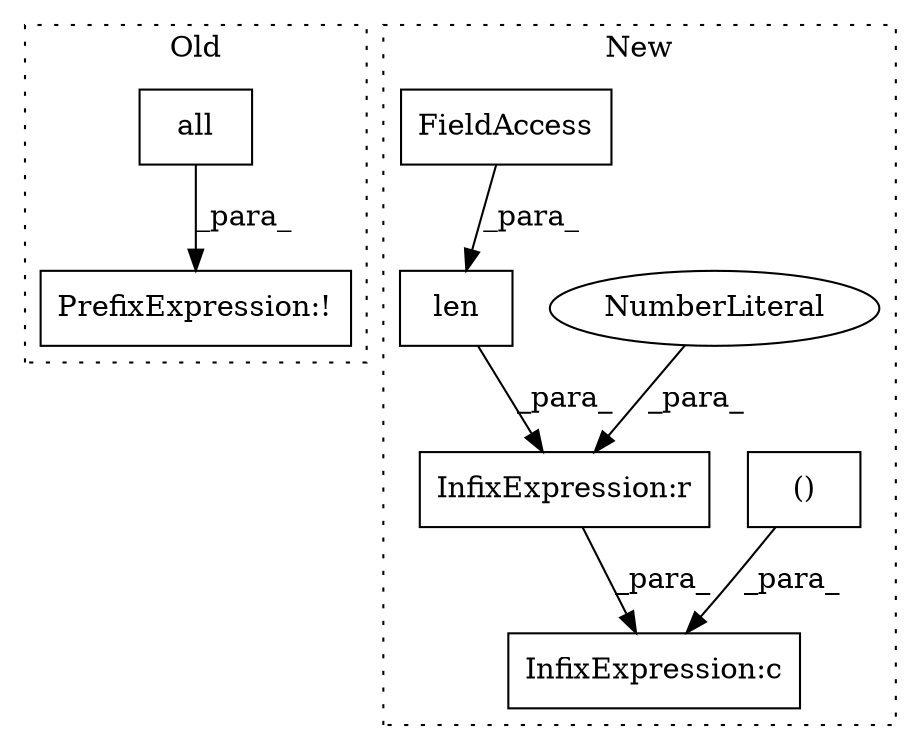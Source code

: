 digraph G {
subgraph cluster0 {
1 [label="all" a="32" s="634" l="5" shape="box"];
5 [label="PrefixExpression:!" a="38" s="583" l="1" shape="box"];
label = "Old";
style="dotted";
}
subgraph cluster1 {
2 [label="len" a="32" s="620,637" l="4,1" shape="box"];
3 [label="InfixExpression:r" a="27" s="638" l="4" shape="box"];
4 [label="NumberLiteral" a="34" s="642" l="1" shape="ellipse"];
6 [label="InfixExpression:c" a="27" s="644" l="4" shape="box"];
7 [label="()" a="106" s="679" l="16" shape="box"];
8 [label="FieldAccess" a="22" s="624" l="13" shape="box"];
label = "New";
style="dotted";
}
1 -> 5 [label="_para_"];
2 -> 3 [label="_para_"];
3 -> 6 [label="_para_"];
4 -> 3 [label="_para_"];
7 -> 6 [label="_para_"];
8 -> 2 [label="_para_"];
}